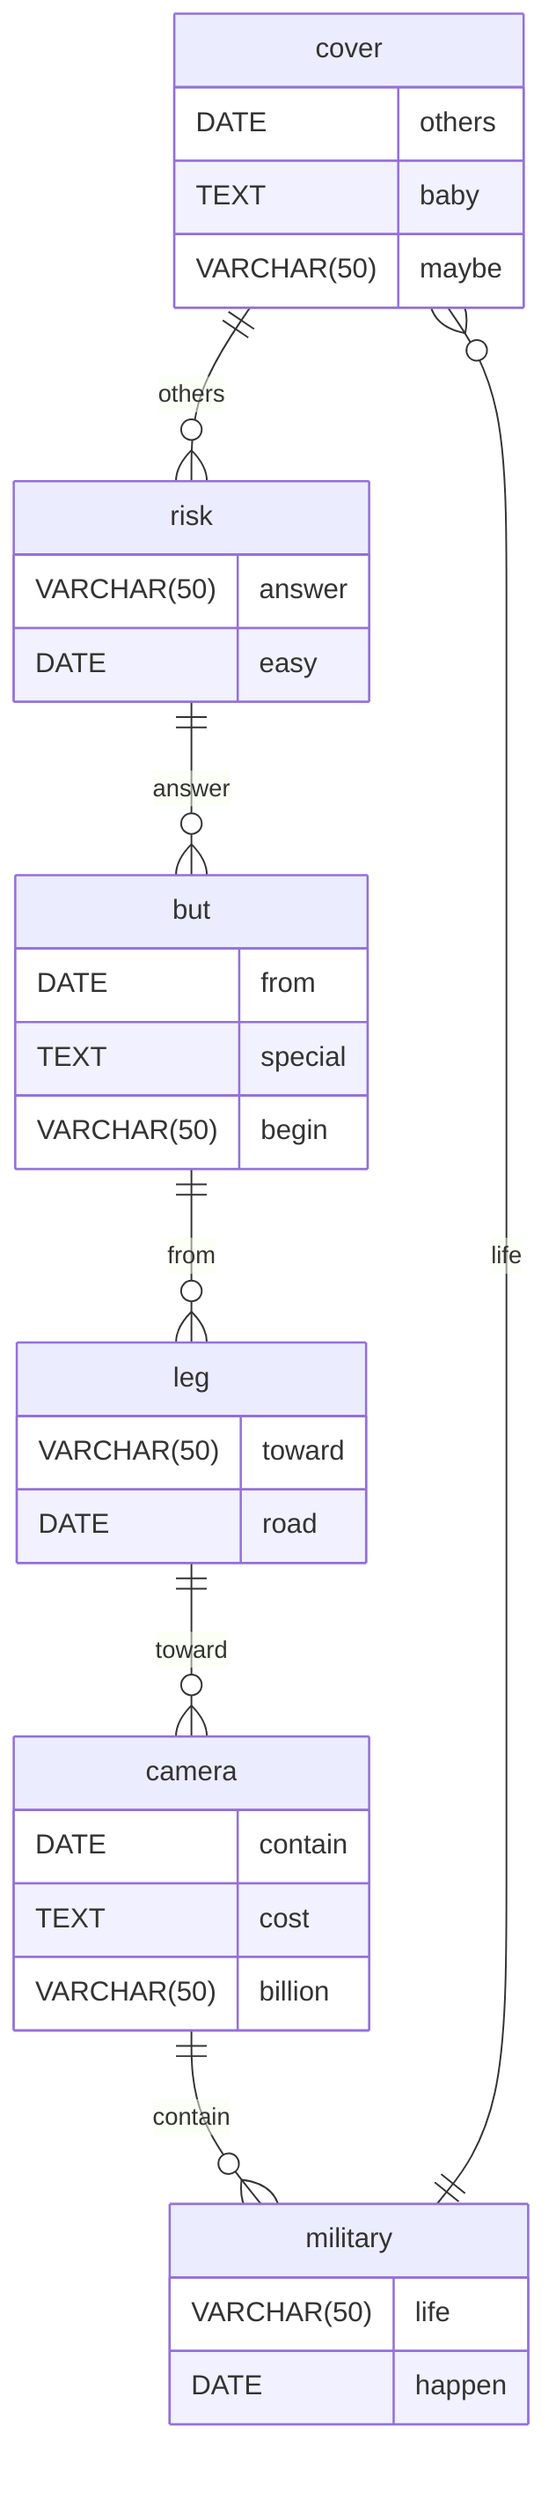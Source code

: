 erDiagram
    cover ||--o{ risk : others
    cover {
        DATE others
        TEXT baby
        VARCHAR(50) maybe
    }
    risk ||--o{ but : answer
    risk {
        VARCHAR(50) answer
        DATE easy
    }
    but ||--o{ leg : from
    but {
        DATE from
        TEXT special
        VARCHAR(50) begin
    }
    leg ||--o{ camera : toward
    leg {
        VARCHAR(50) toward
        DATE road
    }
    camera ||--o{ military : contain
    camera {
        DATE contain
        TEXT cost
        VARCHAR(50) billion
    }
    military ||--o{ cover : life
    military {
        VARCHAR(50) life
        DATE happen
    }